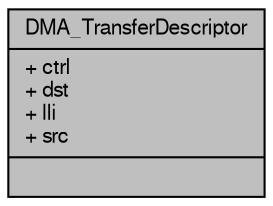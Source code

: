 digraph "DMA_TransferDescriptor"
{
  edge [fontname="FreeSans",fontsize="10",labelfontname="FreeSans",labelfontsize="10"];
  node [fontname="FreeSans",fontsize="10",shape=record];
  Node1 [label="{DMA_TransferDescriptor\n|+ ctrl\l+ dst\l+ lli\l+ src\l|}",height=0.2,width=0.4,color="black", fillcolor="grey75", style="filled", fontcolor="black"];
}
